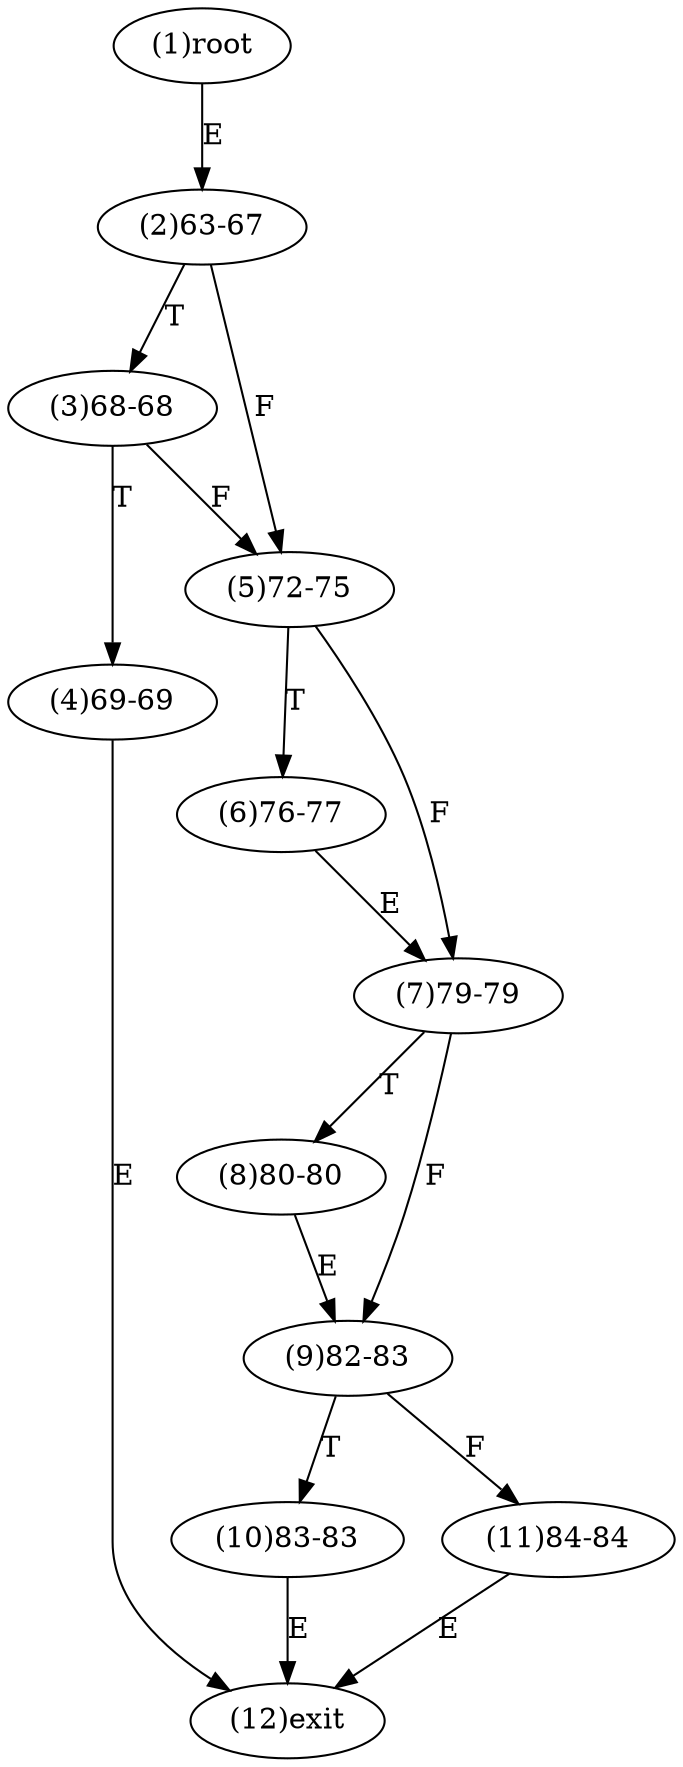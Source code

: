digraph "" { 
1[ label="(1)root"];
2[ label="(2)63-67"];
3[ label="(3)68-68"];
4[ label="(4)69-69"];
5[ label="(5)72-75"];
6[ label="(6)76-77"];
7[ label="(7)79-79"];
8[ label="(8)80-80"];
9[ label="(9)82-83"];
10[ label="(10)83-83"];
11[ label="(11)84-84"];
12[ label="(12)exit"];
1->2[ label="E"];
2->5[ label="F"];
2->3[ label="T"];
3->5[ label="F"];
3->4[ label="T"];
4->12[ label="E"];
5->7[ label="F"];
5->6[ label="T"];
6->7[ label="E"];
7->9[ label="F"];
7->8[ label="T"];
8->9[ label="E"];
9->11[ label="F"];
9->10[ label="T"];
10->12[ label="E"];
11->12[ label="E"];
}